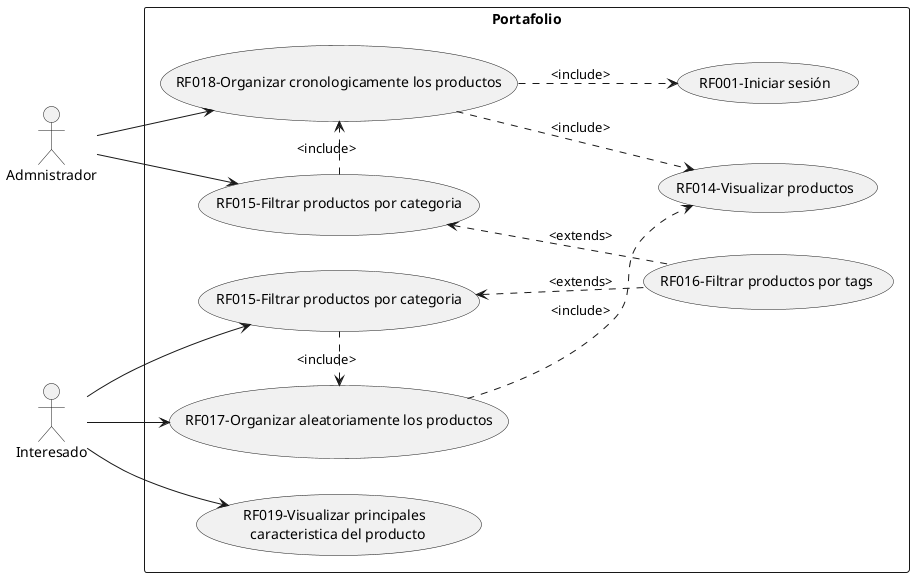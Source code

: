 @startuml MetalK_UseCase_Portfolio
    left to right direction

    actor Admnistrador as a
    actor Interesado as i


    rectangle Portafolio{
        usecase "RF001-Iniciar sesión" as RF001
        usecase "RF014-Visualizar productos" as RF014
        usecase "RF015-Filtrar productos por categoria" as RF015a
        usecase "RF015-Filtrar productos por categoria" as RF015i
        usecase "RF016-Filtrar productos por tags" as RF016
        usecase "RF017-Organizar aleatoriamente los productos" as RF017
        usecase "RF018-Organizar cronologicamente los productos" as RF018
        usecase "RF019-Visualizar principales \n caracteristica del producto" as RF019
    }   

    a -down-> RF018
    a -down-> RF015a

    i -down-> RF017
    i -down-> RF015i
    i -down-> RF019

    RF018 .down.> RF014:<include>
    RF017 .down.> RF014:<include>
    RF015i <.down. RF016:<extends>
    RF015a <.down. RF016:<extends>
    RF015i .left.> RF017:<include>
    RF015a .right.> RF018:<include>

    RF018 .down.> RF001:<include>
@enduml